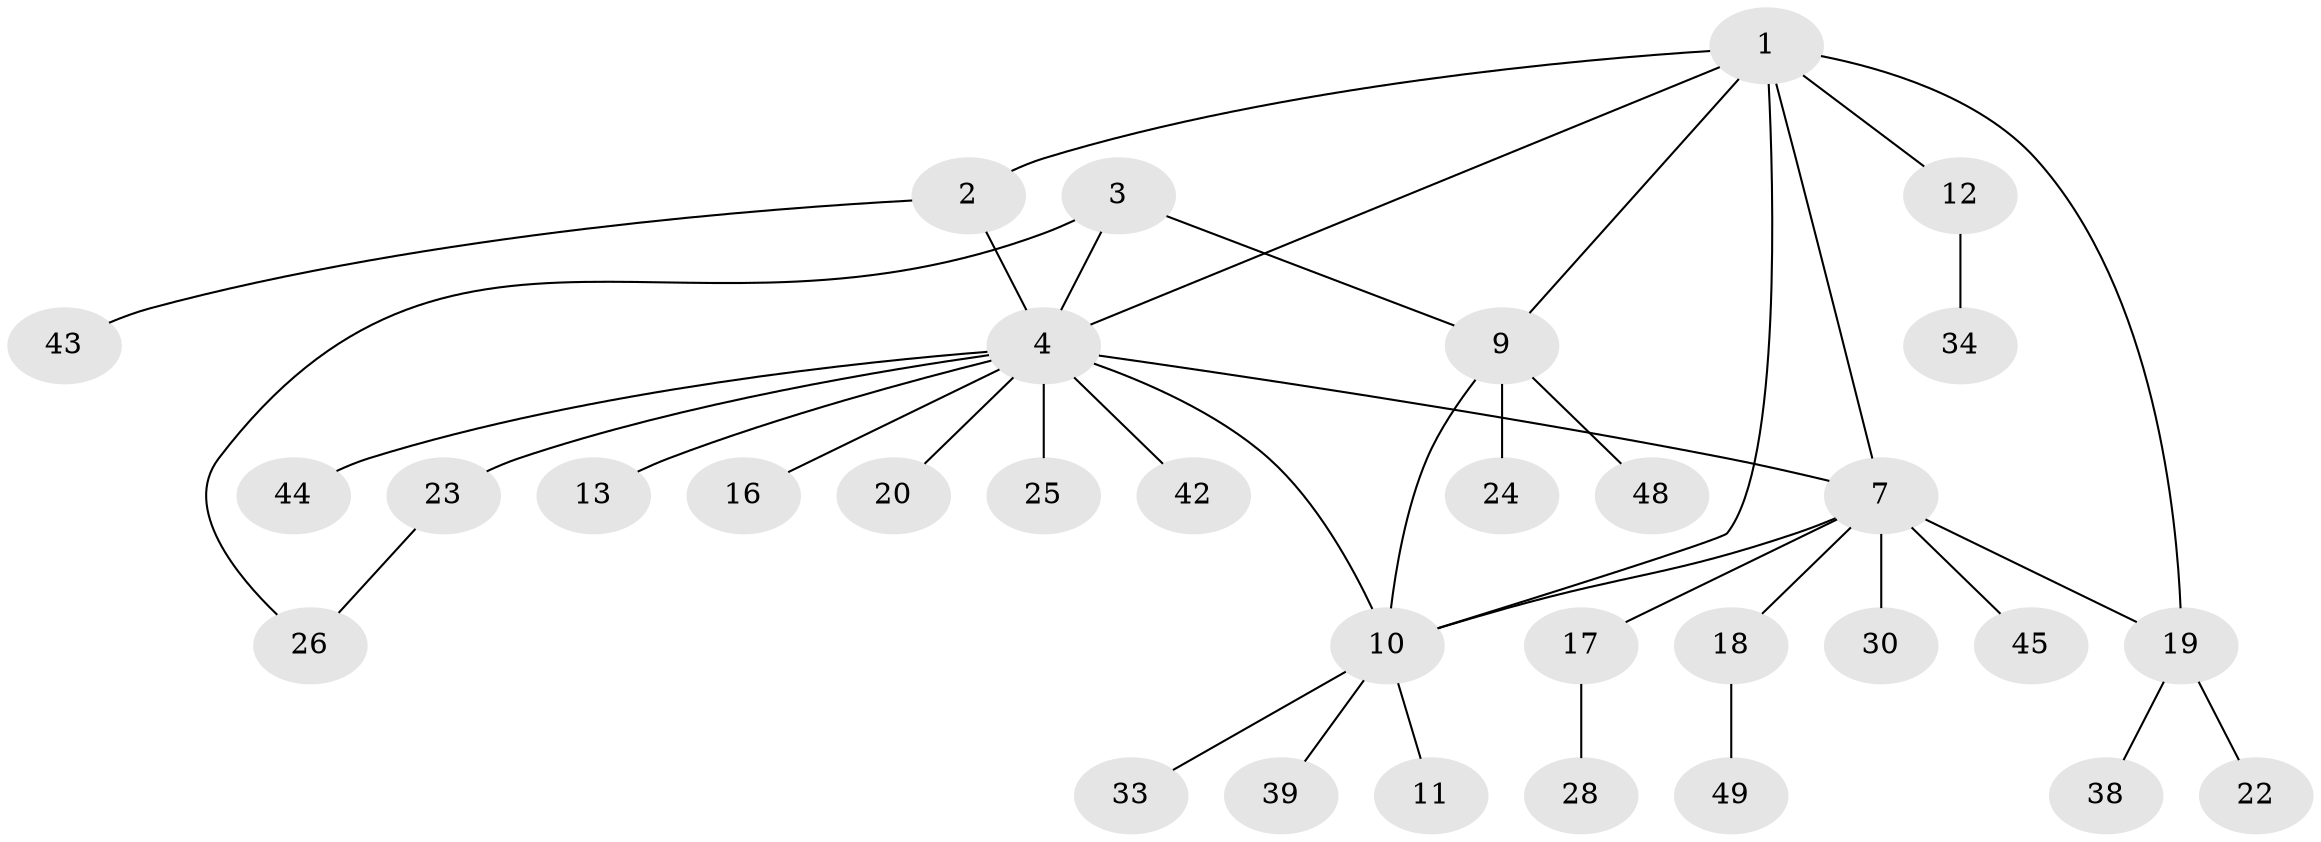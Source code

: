 // Generated by graph-tools (version 1.1) at 2025/24/03/03/25 07:24:10]
// undirected, 32 vertices, 39 edges
graph export_dot {
graph [start="1"]
  node [color=gray90,style=filled];
  1 [super="+14"];
  2 [super="+5"];
  3;
  4 [super="+6"];
  7 [super="+8"];
  9 [super="+27"];
  10 [super="+40"];
  11 [super="+15"];
  12;
  13 [super="+31"];
  16 [super="+32"];
  17 [super="+21"];
  18 [super="+37"];
  19 [super="+35"];
  20;
  22 [super="+29"];
  23 [super="+46"];
  24;
  25 [super="+47"];
  26 [super="+41"];
  28;
  30 [super="+36"];
  33;
  34;
  38;
  39;
  42;
  43;
  44;
  45;
  48;
  49;
  1 -- 2;
  1 -- 4;
  1 -- 7;
  1 -- 10;
  1 -- 12;
  1 -- 19;
  1 -- 9;
  2 -- 43;
  2 -- 4;
  3 -- 4;
  3 -- 9;
  3 -- 26;
  4 -- 7 [weight=2];
  4 -- 16;
  4 -- 20;
  4 -- 42;
  4 -- 44;
  4 -- 23;
  4 -- 25;
  4 -- 10;
  4 -- 13;
  7 -- 17;
  7 -- 18;
  7 -- 30;
  7 -- 45;
  7 -- 10;
  7 -- 19;
  9 -- 10;
  9 -- 24;
  9 -- 48;
  10 -- 11;
  10 -- 33;
  10 -- 39;
  12 -- 34;
  17 -- 28;
  18 -- 49;
  19 -- 22;
  19 -- 38;
  23 -- 26;
}

